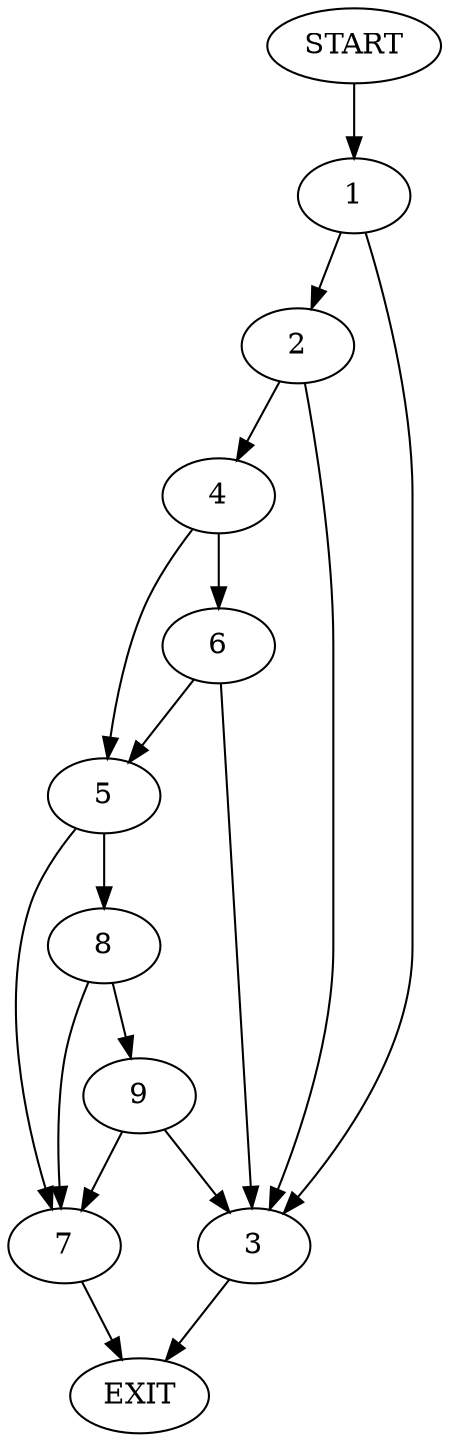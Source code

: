 digraph {
0 [label="START"]
10 [label="EXIT"]
0 -> 1
1 -> 2
1 -> 3
2 -> 3
2 -> 4
3 -> 10
4 -> 5
4 -> 6
5 -> 7
5 -> 8
6 -> 5
6 -> 3
8 -> 7
8 -> 9
7 -> 10
9 -> 7
9 -> 3
}
